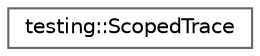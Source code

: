 digraph "Gráfico de jerarquía de clases"
{
 // LATEX_PDF_SIZE
  bgcolor="transparent";
  edge [fontname=Helvetica,fontsize=10,labelfontname=Helvetica,labelfontsize=10];
  node [fontname=Helvetica,fontsize=10,shape=box,height=0.2,width=0.4];
  rankdir="LR";
  Node0 [id="Node000000",label="testing::ScopedTrace",height=0.2,width=0.4,color="grey40", fillcolor="white", style="filled",URL="$classtesting_1_1_scoped_trace.html",tooltip=" "];
}
